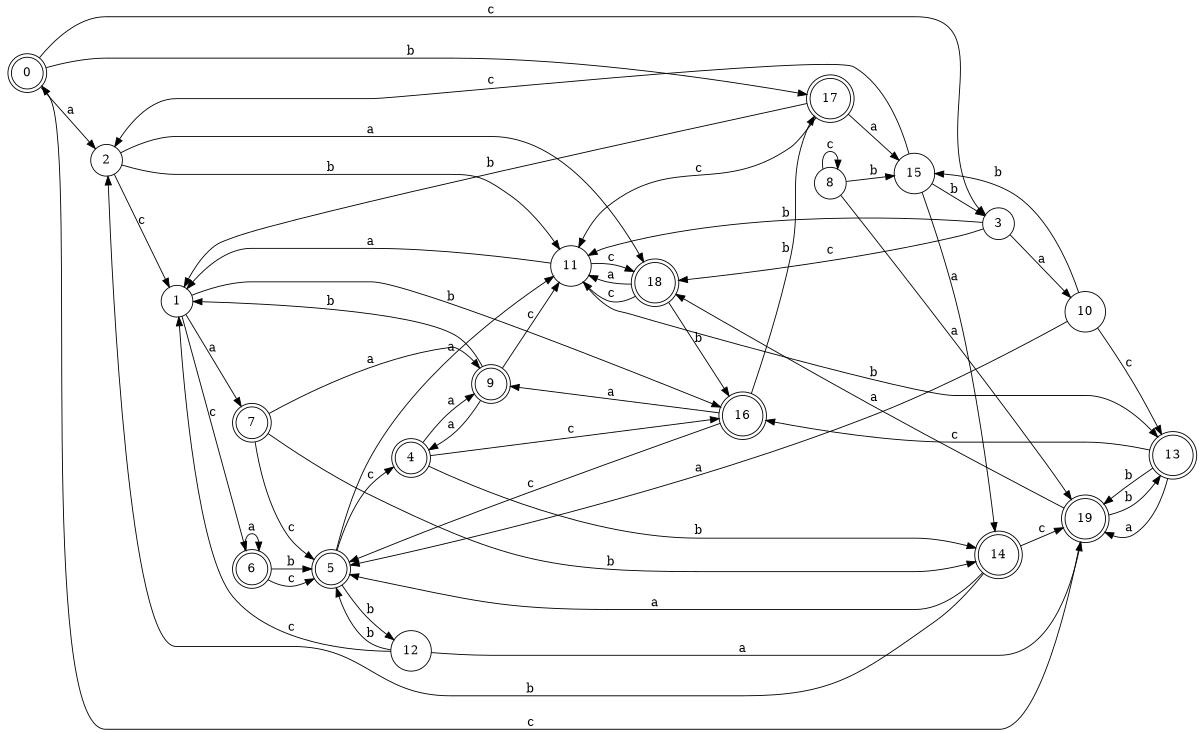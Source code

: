 digraph n16_2 {
__start0 [label="" shape="none"];

rankdir=LR;
size="8,5";

s0 [style="rounded,filled", color="black", fillcolor="white" shape="doublecircle", label="0"];
s1 [style="filled", color="black", fillcolor="white" shape="circle", label="1"];
s2 [style="filled", color="black", fillcolor="white" shape="circle", label="2"];
s3 [style="filled", color="black", fillcolor="white" shape="circle", label="3"];
s4 [style="rounded,filled", color="black", fillcolor="white" shape="doublecircle", label="4"];
s5 [style="rounded,filled", color="black", fillcolor="white" shape="doublecircle", label="5"];
s6 [style="rounded,filled", color="black", fillcolor="white" shape="doublecircle", label="6"];
s7 [style="rounded,filled", color="black", fillcolor="white" shape="doublecircle", label="7"];
s8 [style="filled", color="black", fillcolor="white" shape="circle", label="8"];
s9 [style="rounded,filled", color="black", fillcolor="white" shape="doublecircle", label="9"];
s10 [style="filled", color="black", fillcolor="white" shape="circle", label="10"];
s11 [style="filled", color="black", fillcolor="white" shape="circle", label="11"];
s12 [style="filled", color="black", fillcolor="white" shape="circle", label="12"];
s13 [style="rounded,filled", color="black", fillcolor="white" shape="doublecircle", label="13"];
s14 [style="rounded,filled", color="black", fillcolor="white" shape="doublecircle", label="14"];
s15 [style="filled", color="black", fillcolor="white" shape="circle", label="15"];
s16 [style="rounded,filled", color="black", fillcolor="white" shape="doublecircle", label="16"];
s17 [style="rounded,filled", color="black", fillcolor="white" shape="doublecircle", label="17"];
s18 [style="rounded,filled", color="black", fillcolor="white" shape="doublecircle", label="18"];
s19 [style="rounded,filled", color="black", fillcolor="white" shape="doublecircle", label="19"];
s0 -> s2 [label="a"];
s0 -> s17 [label="b"];
s0 -> s3 [label="c"];
s1 -> s7 [label="a"];
s1 -> s16 [label="b"];
s1 -> s6 [label="c"];
s2 -> s18 [label="a"];
s2 -> s11 [label="b"];
s2 -> s1 [label="c"];
s3 -> s10 [label="a"];
s3 -> s11 [label="b"];
s3 -> s18 [label="c"];
s4 -> s9 [label="a"];
s4 -> s14 [label="b"];
s4 -> s16 [label="c"];
s5 -> s11 [label="a"];
s5 -> s12 [label="b"];
s5 -> s4 [label="c"];
s6 -> s6 [label="a"];
s6 -> s5 [label="b"];
s6 -> s5 [label="c"];
s7 -> s9 [label="a"];
s7 -> s14 [label="b"];
s7 -> s5 [label="c"];
s8 -> s19 [label="a"];
s8 -> s15 [label="b"];
s8 -> s8 [label="c"];
s9 -> s4 [label="a"];
s9 -> s1 [label="b"];
s9 -> s11 [label="c"];
s10 -> s5 [label="a"];
s10 -> s15 [label="b"];
s10 -> s13 [label="c"];
s11 -> s1 [label="a"];
s11 -> s13 [label="b"];
s11 -> s18 [label="c"];
s12 -> s19 [label="a"];
s12 -> s5 [label="b"];
s12 -> s1 [label="c"];
s13 -> s19 [label="a"];
s13 -> s19 [label="b"];
s13 -> s16 [label="c"];
s14 -> s5 [label="a"];
s14 -> s2 [label="b"];
s14 -> s19 [label="c"];
s15 -> s14 [label="a"];
s15 -> s3 [label="b"];
s15 -> s2 [label="c"];
s16 -> s9 [label="a"];
s16 -> s17 [label="b"];
s16 -> s5 [label="c"];
s17 -> s15 [label="a"];
s17 -> s1 [label="b"];
s17 -> s11 [label="c"];
s18 -> s11 [label="a"];
s18 -> s16 [label="b"];
s18 -> s11 [label="c"];
s19 -> s18 [label="a"];
s19 -> s13 [label="b"];
s19 -> s0 [label="c"];

}